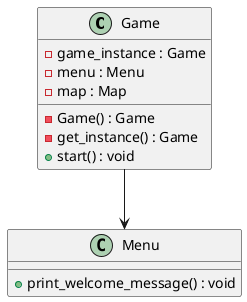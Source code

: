 @startuml

Class Game
{
    - game_instance : Game
    - menu : Menu
    - map : Map
    - Game() : Game
    - get_instance() : Game
    + start() : void
}

Class Menu
{
    + print_welcome_message() : void
}

Game --> Menu


@enduml